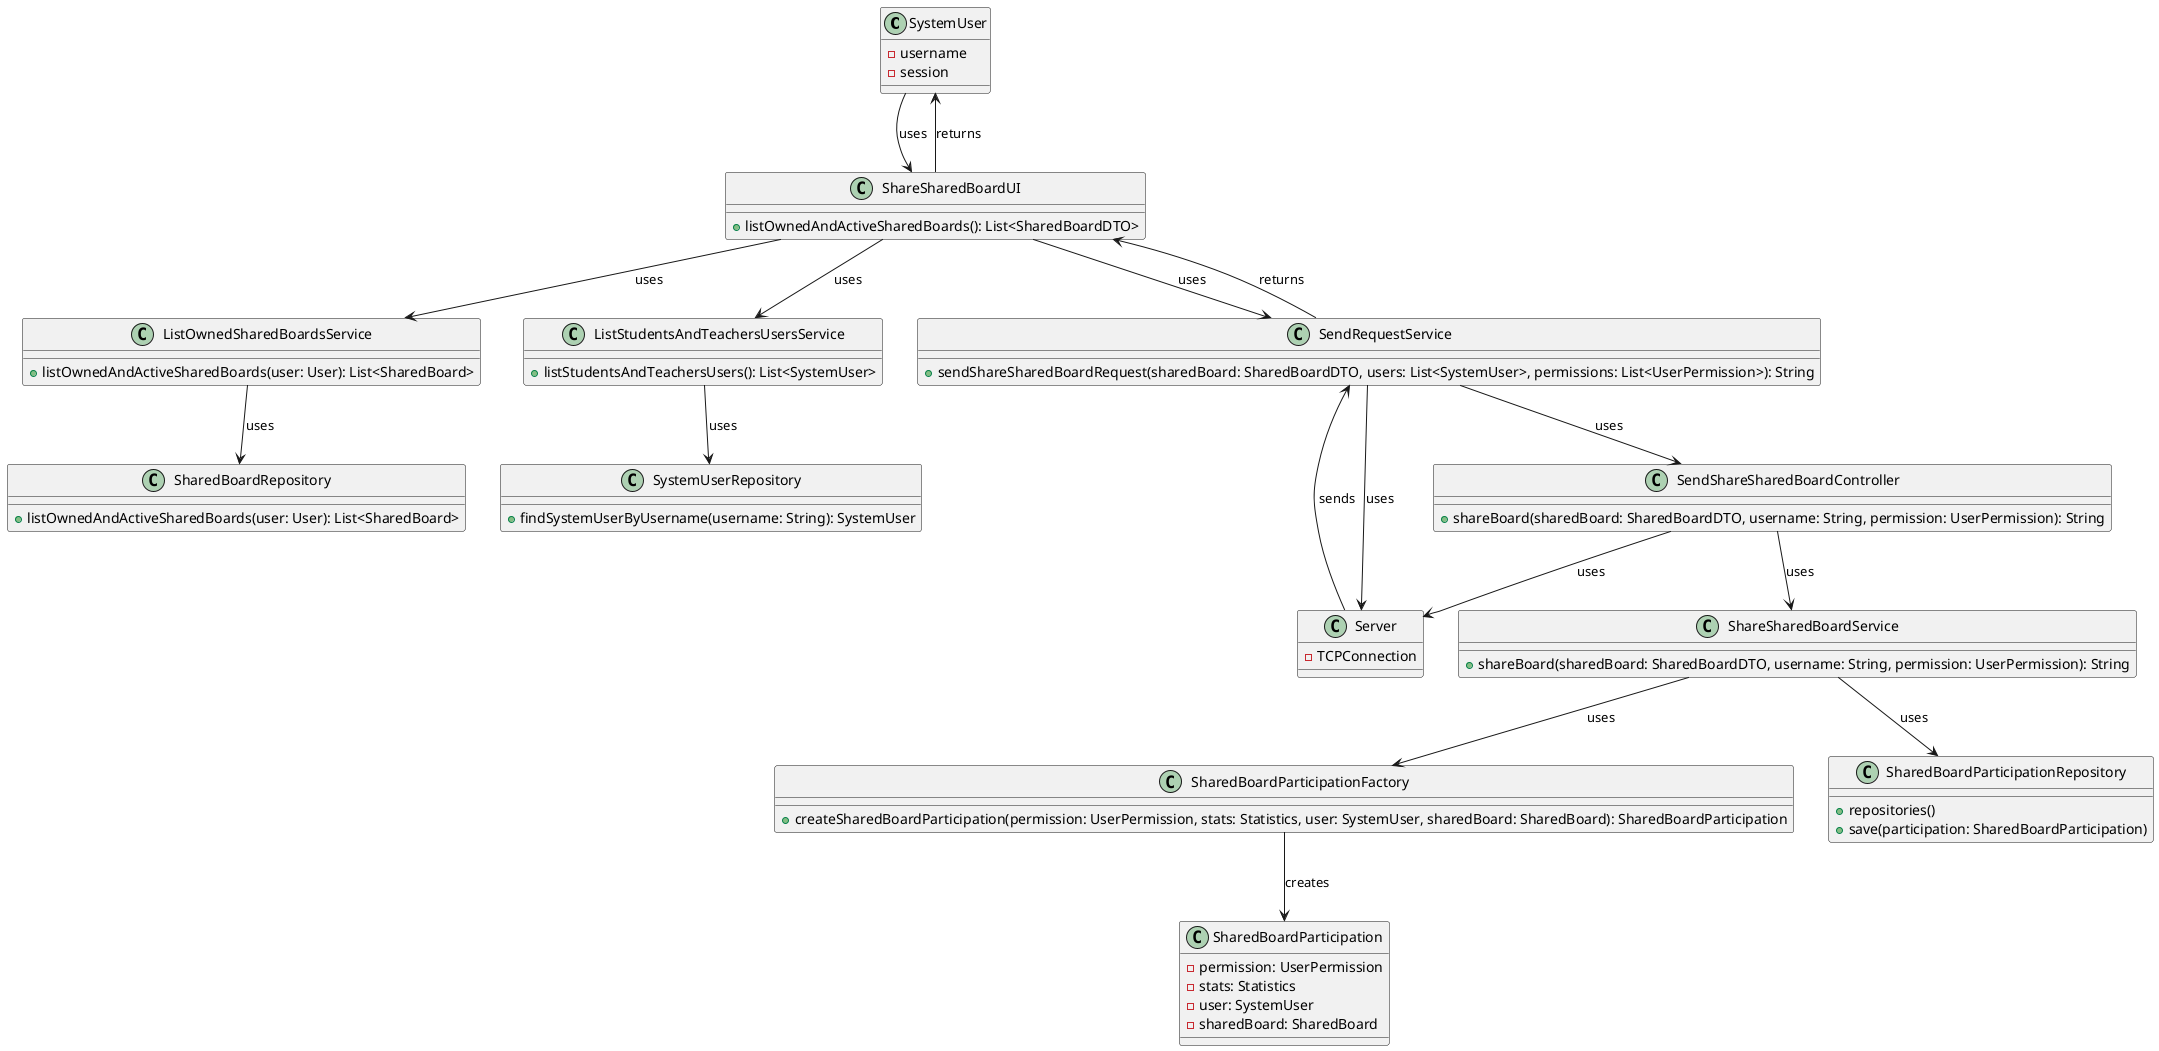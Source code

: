 @startuml

class SystemUser {
  - username
  - session
}

class ShareSharedBoardUI {
  + listOwnedAndActiveSharedBoards(): List<SharedBoardDTO>
}

class ListOwnedSharedBoardsService {
  + listOwnedAndActiveSharedBoards(user: User): List<SharedBoard>
}

class ListStudentsAndTeachersUsersService {
  + listStudentsAndTeachersUsers(): List<SystemUser>
}

class SendRequestService {
  + sendShareSharedBoardRequest(sharedBoard: SharedBoardDTO, users: List<SystemUser>, permissions: List<UserPermission>): String
}

class Server {
  - TCPConnection
}

class SendShareSharedBoardController {
  + shareBoard(sharedBoard: SharedBoardDTO, username: String, permission: UserPermission): String
}

class ShareSharedBoardService {
  + shareBoard(sharedBoard: SharedBoardDTO, username: String, permission: UserPermission): String
}

class SharedBoardParticipationFactory {
  + createSharedBoardParticipation(permission: UserPermission, stats: Statistics, user: SystemUser, sharedBoard: SharedBoard): SharedBoardParticipation
}

class SharedBoardParticipation {
  - permission: UserPermission
  - stats: Statistics
  - user: SystemUser
  - sharedBoard: SharedBoard
}

class SharedBoardRepository {
  + listOwnedAndActiveSharedBoards(user: User): List<SharedBoard>
}

class SharedBoardParticipationRepository {
  + repositories()
  + save(participation: SharedBoardParticipation)
}

class SystemUserRepository {
  + findSystemUserByUsername(username: String): SystemUser
}

SystemUser --> ShareSharedBoardUI : uses
ShareSharedBoardUI --> ListOwnedSharedBoardsService : uses
ListOwnedSharedBoardsService --> SharedBoardRepository : uses
ShareSharedBoardUI --> ListStudentsAndTeachersUsersService : uses
ListStudentsAndTeachersUsersService --> SystemUserRepository : uses
ShareSharedBoardUI --> SendRequestService : uses
SendRequestService --> Server : uses
SendRequestService --> SendShareSharedBoardController : uses
SendShareSharedBoardController --> ShareSharedBoardService : uses
ShareSharedBoardService --> SharedBoardParticipationFactory : uses
SharedBoardParticipationFactory --> SharedBoardParticipation : creates
ShareSharedBoardService --> SharedBoardParticipationRepository : uses
SendShareSharedBoardController --> Server : uses
Server --> SendRequestService : sends
SendRequestService --> ShareSharedBoardUI : returns
ShareSharedBoardUI --> SystemUser : returns

@enduml